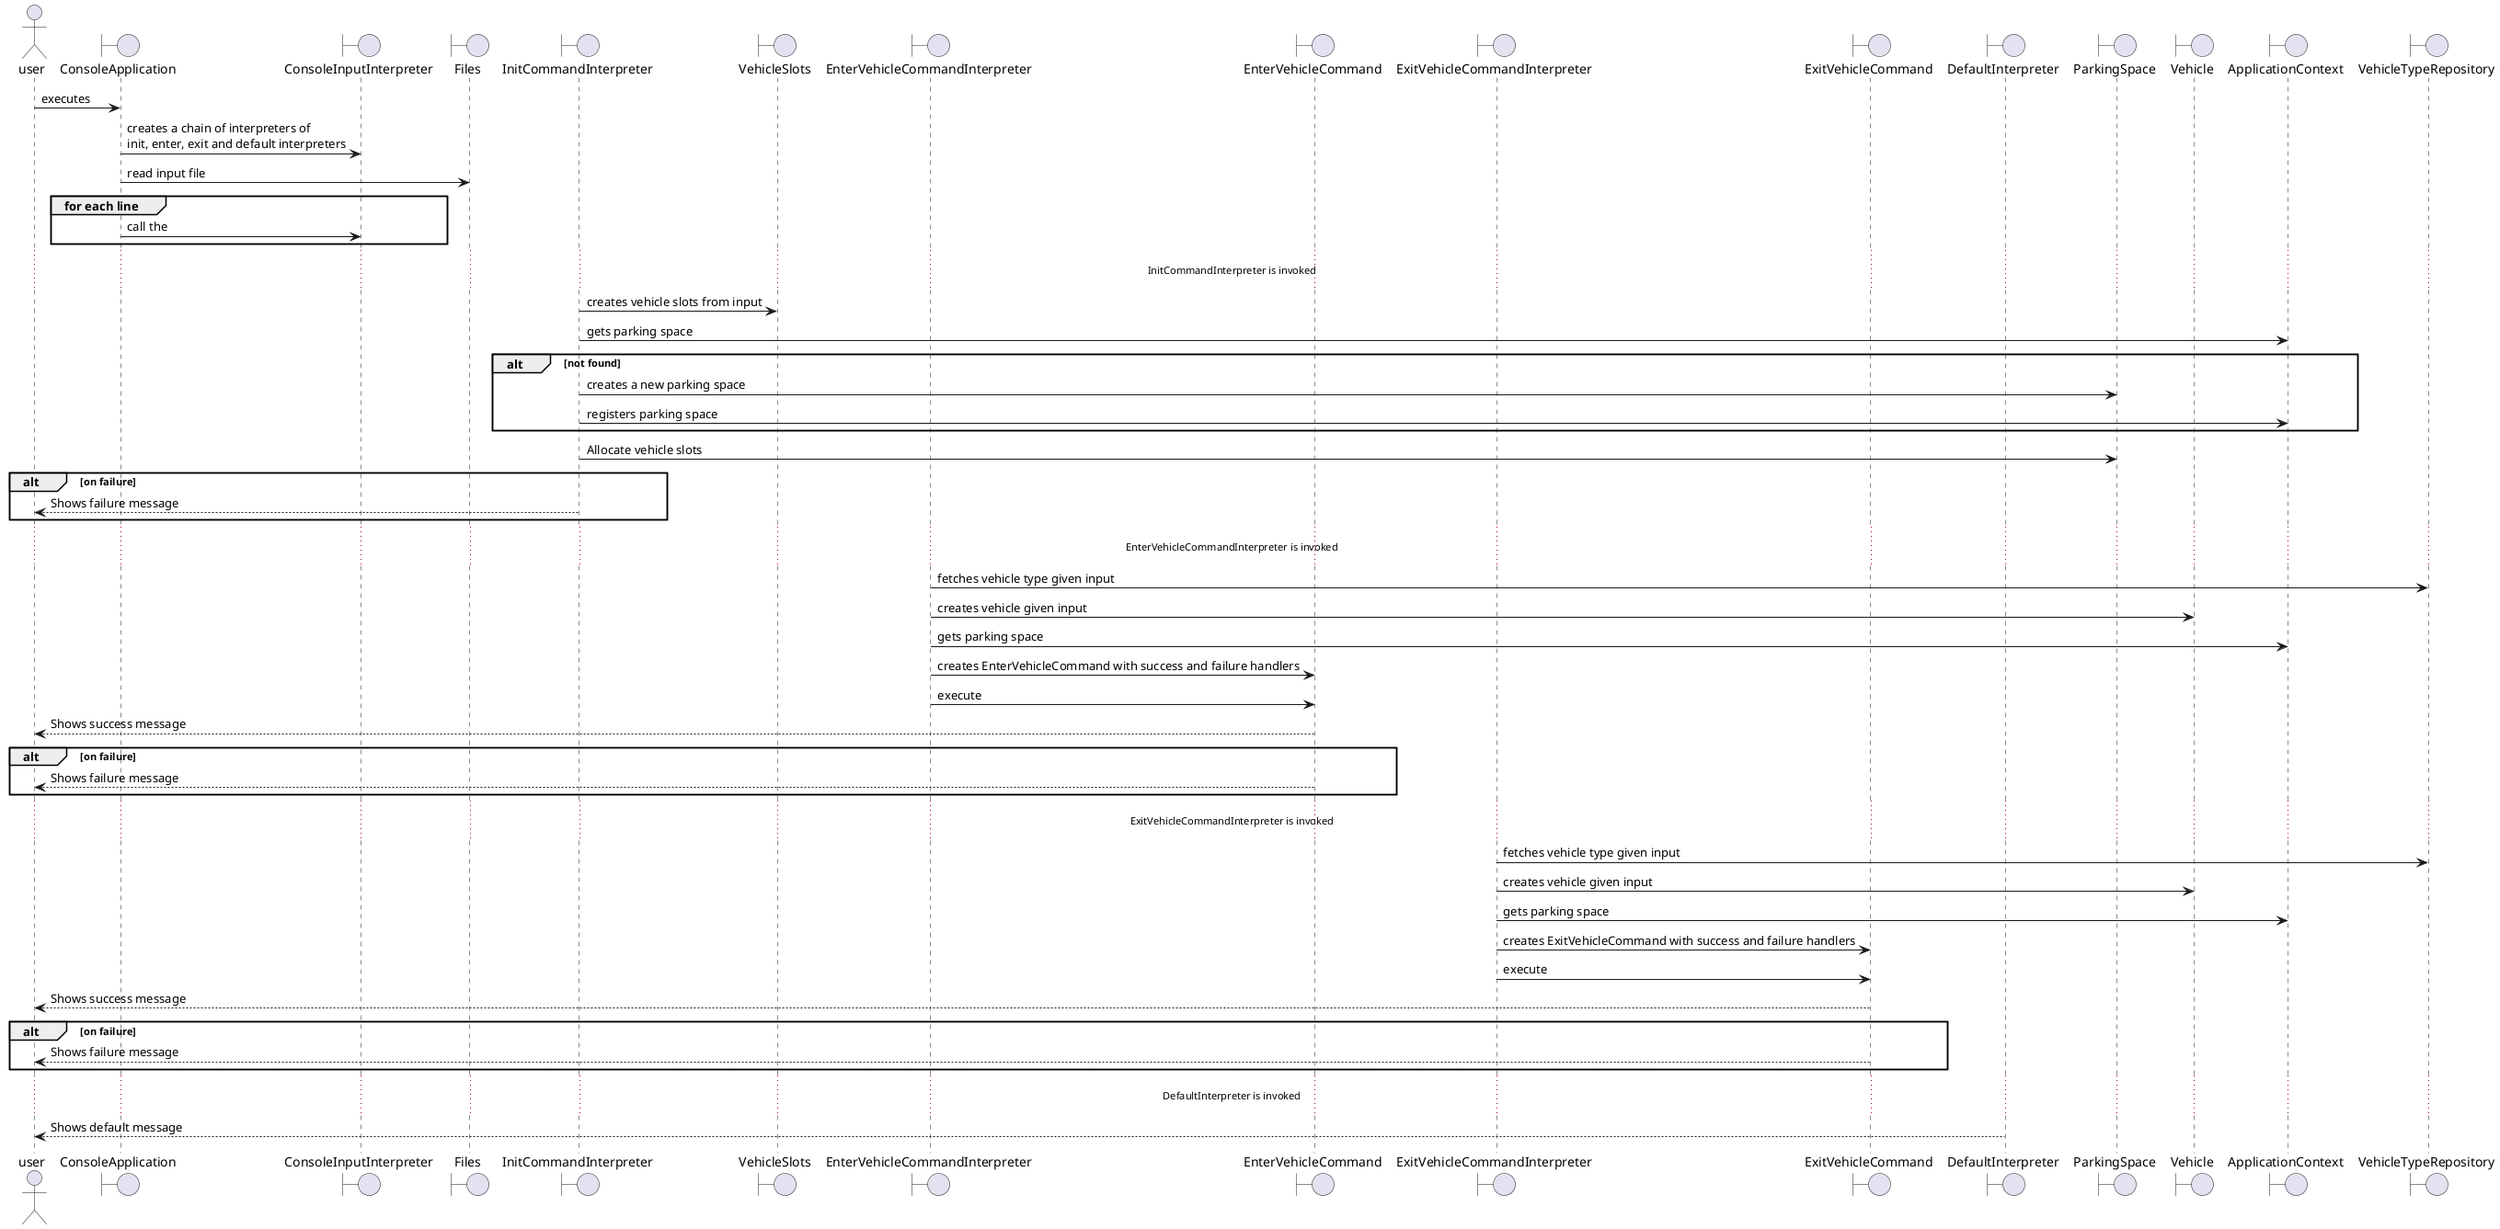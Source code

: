 @startuml

actor user
boundary ConsoleApplication
boundary ConsoleInputInterpreter
boundary Files
boundary InitCommandInterpreter
boundary VehicleSlots
boundary EnterVehicleCommandInterpreter
boundary EnterVehicleCommand
boundary ExitVehicleCommandInterpreter
boundary ExitVehicleCommand
boundary DefaultInterpreter
boundary ParkingSpace
boundary Vehicle
boundary ApplicationContext
boundary VehicleTypeRepository

user -> ConsoleApplication: executes
ConsoleApplication -> ConsoleInputInterpreter: creates a chain of interpreters of \ninit, enter, exit and default interpreters
ConsoleApplication -> Files: read input file
group for each line
    ConsoleApplication -> ConsoleInputInterpreter: call the
end

... InitCommandInterpreter is invoked ...

InitCommandInterpreter -> VehicleSlots: creates vehicle slots from input
InitCommandInterpreter -> ApplicationContext: gets parking space
alt not found
    InitCommandInterpreter -> ParkingSpace: creates a new parking space
    InitCommandInterpreter -> ApplicationContext: registers parking space
end
InitCommandInterpreter -> ParkingSpace: Allocate vehicle slots
alt on failure
    InitCommandInterpreter --> user: Shows failure message
end

... EnterVehicleCommandInterpreter is invoked ...

EnterVehicleCommandInterpreter -> VehicleTypeRepository: fetches vehicle type given input
EnterVehicleCommandInterpreter -> Vehicle: creates vehicle given input
EnterVehicleCommandInterpreter -> ApplicationContext: gets parking space
EnterVehicleCommandInterpreter -> EnterVehicleCommand: creates EnterVehicleCommand with success and failure handlers
EnterVehicleCommandInterpreter -> EnterVehicleCommand: execute
EnterVehicleCommand --> user: Shows success message
alt on failure
    EnterVehicleCommand --> user: Shows failure message
end

... ExitVehicleCommandInterpreter is invoked ...

ExitVehicleCommandInterpreter -> VehicleTypeRepository: fetches vehicle type given input
ExitVehicleCommandInterpreter -> Vehicle: creates vehicle given input
ExitVehicleCommandInterpreter -> ApplicationContext: gets parking space
ExitVehicleCommandInterpreter -> ExitVehicleCommand: creates ExitVehicleCommand with success and failure handlers
ExitVehicleCommandInterpreter -> ExitVehicleCommand: execute
ExitVehicleCommand --> user: Shows success message
alt on failure
    ExitVehicleCommand --> user: Shows failure message
end

... DefaultInterpreter is invoked ...

DefaultInterpreter --> user: Shows default message

@enduml
